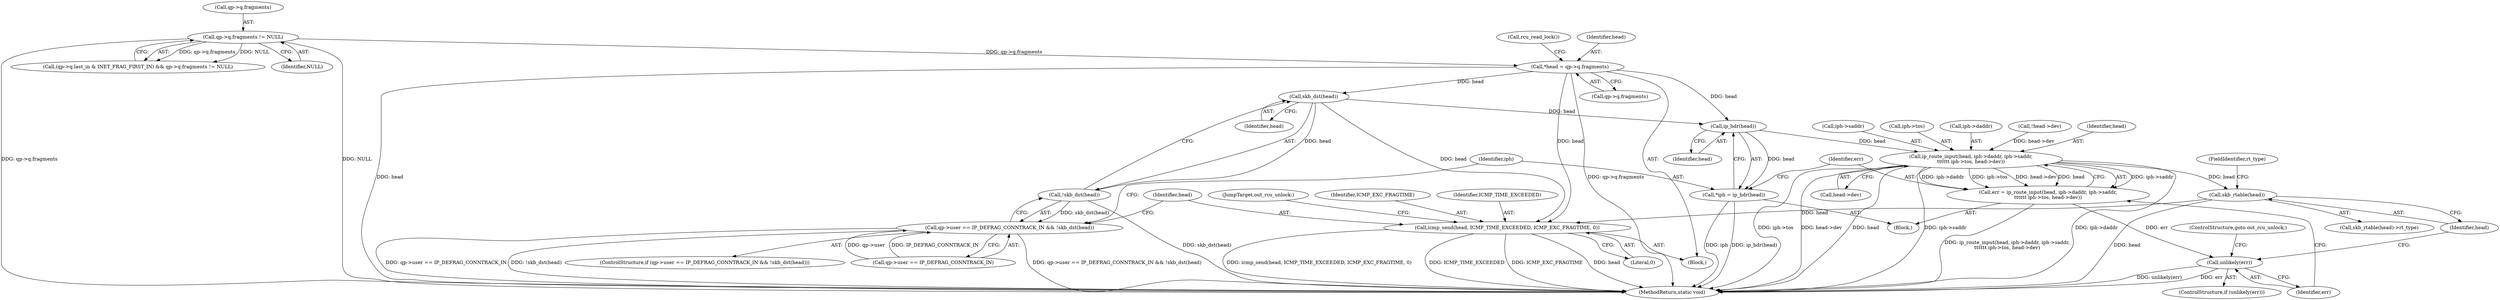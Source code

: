 digraph "1_linux_64f3b9e203bd06855072e295557dca1485a2ecba@pointer" {
"1000150" [label="(Call,*head = qp->q.fragments)"];
"1000141" [label="(Call,qp->q.fragments != NULL)"];
"1000181" [label="(Call,skb_dst(head))"];
"1000180" [label="(Call,!skb_dst(head))"];
"1000174" [label="(Call,qp->user == IP_DEFRAG_CONNTRACK_IN && !skb_dst(head))"];
"1000187" [label="(Call,ip_hdr(head))"];
"1000185" [label="(Call,*iph = ip_hdr(head))"];
"1000192" [label="(Call,ip_route_input(head, iph->daddr, iph->saddr,\n\t\t\t\t\t\t iph->tos, head->dev))"];
"1000190" [label="(Call,err = ip_route_input(head, iph->daddr, iph->saddr,\n\t\t\t\t\t\t iph->tos, head->dev))"];
"1000207" [label="(Call,unlikely(err))"];
"1000213" [label="(Call,skb_rtable(head))"];
"1000218" [label="(Call,icmp_send(head, ICMP_TIME_EXCEEDED, ICMP_EXC_FRAGTIME, 0))"];
"1000219" [label="(Identifier,head)"];
"1000157" [label="(Call,rcu_read_lock())"];
"1000207" [label="(Call,unlikely(err))"];
"1000191" [label="(Identifier,err)"];
"1000186" [label="(Identifier,iph)"];
"1000197" [label="(Call,iph->saddr)"];
"1000150" [label="(Call,*head = qp->q.fragments)"];
"1000200" [label="(Call,iph->tos)"];
"1000152" [label="(Call,qp->q.fragments)"];
"1000222" [label="(Literal,0)"];
"1000182" [label="(Identifier,head)"];
"1000133" [label="(Call,(qp->q.last_in & INET_FRAG_FIRST_IN) && qp->q.fragments != NULL)"];
"1000221" [label="(Identifier,ICMP_EXC_FRAGTIME)"];
"1000209" [label="(ControlStructure,goto out_rcu_unlock;)"];
"1000187" [label="(Call,ip_hdr(head))"];
"1000180" [label="(Call,!skb_dst(head))"];
"1000142" [label="(Call,qp->q.fragments)"];
"1000208" [label="(Identifier,err)"];
"1000212" [label="(Call,skb_rtable(head)->rt_type)"];
"1000174" [label="(Call,qp->user == IP_DEFRAG_CONNTRACK_IN && !skb_dst(head))"];
"1000192" [label="(Call,ip_route_input(head, iph->daddr, iph->saddr,\n\t\t\t\t\t\t iph->tos, head->dev))"];
"1000206" [label="(ControlStructure,if (unlikely(err)))"];
"1000218" [label="(Call,icmp_send(head, ICMP_TIME_EXCEEDED, ICMP_EXC_FRAGTIME, 0))"];
"1000141" [label="(Call,qp->q.fragments != NULL)"];
"1000188" [label="(Identifier,head)"];
"1000194" [label="(Call,iph->daddr)"];
"1000214" [label="(Identifier,head)"];
"1000215" [label="(FieldIdentifier,rt_type)"];
"1000148" [label="(Block,)"];
"1000183" [label="(Block,)"];
"1000220" [label="(Identifier,ICMP_TIME_EXCEEDED)"];
"1000173" [label="(ControlStructure,if (qp->user == IP_DEFRAG_CONNTRACK_IN && !skb_dst(head)))"];
"1000203" [label="(Call,head->dev)"];
"1000213" [label="(Call,skb_rtable(head))"];
"1000181" [label="(Call,skb_dst(head))"];
"1000190" [label="(Call,err = ip_route_input(head, iph->daddr, iph->saddr,\n\t\t\t\t\t\t iph->tos, head->dev))"];
"1000223" [label="(JumpTarget,out_rcu_unlock:)"];
"1000168" [label="(Call,!head->dev)"];
"1000185" [label="(Call,*iph = ip_hdr(head))"];
"1000175" [label="(Call,qp->user == IP_DEFRAG_CONNTRACK_IN)"];
"1000235" [label="(MethodReturn,static void)"];
"1000193" [label="(Identifier,head)"];
"1000151" [label="(Identifier,head)"];
"1000147" [label="(Identifier,NULL)"];
"1000150" -> "1000148"  [label="AST: "];
"1000150" -> "1000152"  [label="CFG: "];
"1000151" -> "1000150"  [label="AST: "];
"1000152" -> "1000150"  [label="AST: "];
"1000157" -> "1000150"  [label="CFG: "];
"1000150" -> "1000235"  [label="DDG: head"];
"1000150" -> "1000235"  [label="DDG: qp->q.fragments"];
"1000141" -> "1000150"  [label="DDG: qp->q.fragments"];
"1000150" -> "1000181"  [label="DDG: head"];
"1000150" -> "1000187"  [label="DDG: head"];
"1000150" -> "1000218"  [label="DDG: head"];
"1000141" -> "1000133"  [label="AST: "];
"1000141" -> "1000147"  [label="CFG: "];
"1000142" -> "1000141"  [label="AST: "];
"1000147" -> "1000141"  [label="AST: "];
"1000133" -> "1000141"  [label="CFG: "];
"1000141" -> "1000235"  [label="DDG: qp->q.fragments"];
"1000141" -> "1000235"  [label="DDG: NULL"];
"1000141" -> "1000133"  [label="DDG: qp->q.fragments"];
"1000141" -> "1000133"  [label="DDG: NULL"];
"1000181" -> "1000180"  [label="AST: "];
"1000181" -> "1000182"  [label="CFG: "];
"1000182" -> "1000181"  [label="AST: "];
"1000180" -> "1000181"  [label="CFG: "];
"1000181" -> "1000180"  [label="DDG: head"];
"1000181" -> "1000187"  [label="DDG: head"];
"1000181" -> "1000218"  [label="DDG: head"];
"1000180" -> "1000174"  [label="AST: "];
"1000174" -> "1000180"  [label="CFG: "];
"1000180" -> "1000235"  [label="DDG: skb_dst(head)"];
"1000180" -> "1000174"  [label="DDG: skb_dst(head)"];
"1000174" -> "1000173"  [label="AST: "];
"1000174" -> "1000175"  [label="CFG: "];
"1000175" -> "1000174"  [label="AST: "];
"1000186" -> "1000174"  [label="CFG: "];
"1000219" -> "1000174"  [label="CFG: "];
"1000174" -> "1000235"  [label="DDG: !skb_dst(head)"];
"1000174" -> "1000235"  [label="DDG: qp->user == IP_DEFRAG_CONNTRACK_IN && !skb_dst(head)"];
"1000174" -> "1000235"  [label="DDG: qp->user == IP_DEFRAG_CONNTRACK_IN"];
"1000175" -> "1000174"  [label="DDG: qp->user"];
"1000175" -> "1000174"  [label="DDG: IP_DEFRAG_CONNTRACK_IN"];
"1000187" -> "1000185"  [label="AST: "];
"1000187" -> "1000188"  [label="CFG: "];
"1000188" -> "1000187"  [label="AST: "];
"1000185" -> "1000187"  [label="CFG: "];
"1000187" -> "1000185"  [label="DDG: head"];
"1000187" -> "1000192"  [label="DDG: head"];
"1000185" -> "1000183"  [label="AST: "];
"1000186" -> "1000185"  [label="AST: "];
"1000191" -> "1000185"  [label="CFG: "];
"1000185" -> "1000235"  [label="DDG: iph"];
"1000185" -> "1000235"  [label="DDG: ip_hdr(head)"];
"1000192" -> "1000190"  [label="AST: "];
"1000192" -> "1000203"  [label="CFG: "];
"1000193" -> "1000192"  [label="AST: "];
"1000194" -> "1000192"  [label="AST: "];
"1000197" -> "1000192"  [label="AST: "];
"1000200" -> "1000192"  [label="AST: "];
"1000203" -> "1000192"  [label="AST: "];
"1000190" -> "1000192"  [label="CFG: "];
"1000192" -> "1000235"  [label="DDG: iph->saddr"];
"1000192" -> "1000235"  [label="DDG: iph->daddr"];
"1000192" -> "1000235"  [label="DDG: iph->tos"];
"1000192" -> "1000235"  [label="DDG: head->dev"];
"1000192" -> "1000235"  [label="DDG: head"];
"1000192" -> "1000190"  [label="DDG: iph->saddr"];
"1000192" -> "1000190"  [label="DDG: iph->daddr"];
"1000192" -> "1000190"  [label="DDG: iph->tos"];
"1000192" -> "1000190"  [label="DDG: head->dev"];
"1000192" -> "1000190"  [label="DDG: head"];
"1000168" -> "1000192"  [label="DDG: head->dev"];
"1000192" -> "1000213"  [label="DDG: head"];
"1000190" -> "1000183"  [label="AST: "];
"1000191" -> "1000190"  [label="AST: "];
"1000208" -> "1000190"  [label="CFG: "];
"1000190" -> "1000235"  [label="DDG: ip_route_input(head, iph->daddr, iph->saddr,\n\t\t\t\t\t\t iph->tos, head->dev)"];
"1000190" -> "1000207"  [label="DDG: err"];
"1000207" -> "1000206"  [label="AST: "];
"1000207" -> "1000208"  [label="CFG: "];
"1000208" -> "1000207"  [label="AST: "];
"1000209" -> "1000207"  [label="CFG: "];
"1000214" -> "1000207"  [label="CFG: "];
"1000207" -> "1000235"  [label="DDG: unlikely(err)"];
"1000207" -> "1000235"  [label="DDG: err"];
"1000213" -> "1000212"  [label="AST: "];
"1000213" -> "1000214"  [label="CFG: "];
"1000214" -> "1000213"  [label="AST: "];
"1000215" -> "1000213"  [label="CFG: "];
"1000213" -> "1000235"  [label="DDG: head"];
"1000213" -> "1000218"  [label="DDG: head"];
"1000218" -> "1000148"  [label="AST: "];
"1000218" -> "1000222"  [label="CFG: "];
"1000219" -> "1000218"  [label="AST: "];
"1000220" -> "1000218"  [label="AST: "];
"1000221" -> "1000218"  [label="AST: "];
"1000222" -> "1000218"  [label="AST: "];
"1000223" -> "1000218"  [label="CFG: "];
"1000218" -> "1000235"  [label="DDG: ICMP_EXC_FRAGTIME"];
"1000218" -> "1000235"  [label="DDG: head"];
"1000218" -> "1000235"  [label="DDG: icmp_send(head, ICMP_TIME_EXCEEDED, ICMP_EXC_FRAGTIME, 0)"];
"1000218" -> "1000235"  [label="DDG: ICMP_TIME_EXCEEDED"];
}
